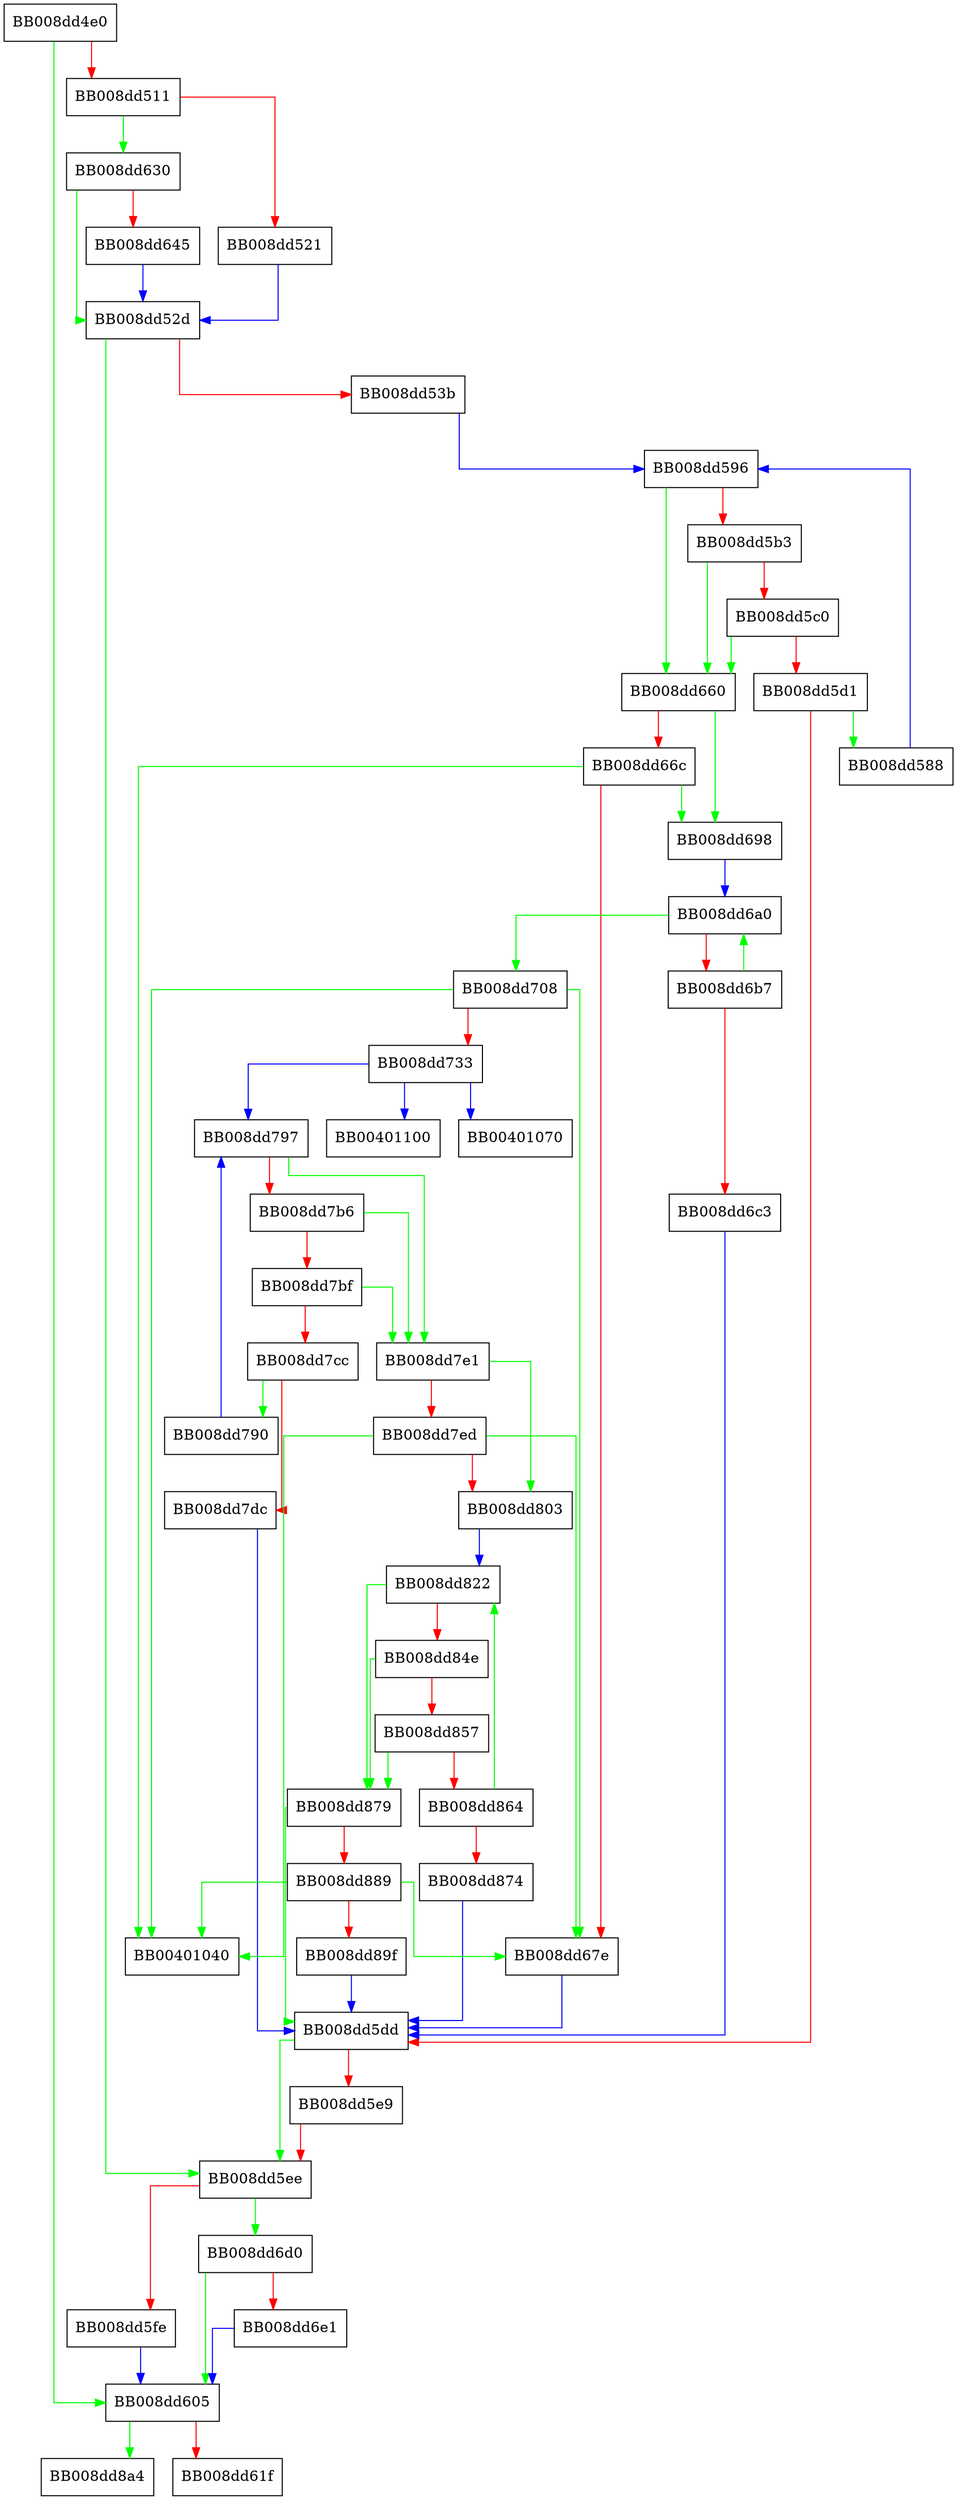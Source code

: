 digraph nrl_domainname {
  node [shape="box"];
  graph [splines=ortho];
  BB008dd4e0 -> BB008dd605 [color="green"];
  BB008dd4e0 -> BB008dd511 [color="red"];
  BB008dd511 -> BB008dd630 [color="green"];
  BB008dd511 -> BB008dd521 [color="red"];
  BB008dd521 -> BB008dd52d [color="blue"];
  BB008dd52d -> BB008dd5ee [color="green"];
  BB008dd52d -> BB008dd53b [color="red"];
  BB008dd53b -> BB008dd596 [color="blue"];
  BB008dd588 -> BB008dd596 [color="blue"];
  BB008dd596 -> BB008dd660 [color="green"];
  BB008dd596 -> BB008dd5b3 [color="red"];
  BB008dd5b3 -> BB008dd660 [color="green"];
  BB008dd5b3 -> BB008dd5c0 [color="red"];
  BB008dd5c0 -> BB008dd660 [color="green"];
  BB008dd5c0 -> BB008dd5d1 [color="red"];
  BB008dd5d1 -> BB008dd588 [color="green"];
  BB008dd5d1 -> BB008dd5dd [color="red"];
  BB008dd5dd -> BB008dd5ee [color="green"];
  BB008dd5dd -> BB008dd5e9 [color="red"];
  BB008dd5e9 -> BB008dd5ee [color="red"];
  BB008dd5ee -> BB008dd6d0 [color="green"];
  BB008dd5ee -> BB008dd5fe [color="red"];
  BB008dd5fe -> BB008dd605 [color="blue"];
  BB008dd605 -> BB008dd8a4 [color="green"];
  BB008dd605 -> BB008dd61f [color="red"];
  BB008dd630 -> BB008dd52d [color="green"];
  BB008dd630 -> BB008dd645 [color="red"];
  BB008dd645 -> BB008dd52d [color="blue"];
  BB008dd660 -> BB008dd698 [color="green"];
  BB008dd660 -> BB008dd66c [color="red"];
  BB008dd66c -> BB00401040 [color="green"];
  BB008dd66c -> BB008dd698 [color="green"];
  BB008dd66c -> BB008dd67e [color="red"];
  BB008dd67e -> BB008dd5dd [color="blue"];
  BB008dd698 -> BB008dd6a0 [color="blue"];
  BB008dd6a0 -> BB008dd708 [color="green"];
  BB008dd6a0 -> BB008dd6b7 [color="red"];
  BB008dd6b7 -> BB008dd6a0 [color="green"];
  BB008dd6b7 -> BB008dd6c3 [color="red"];
  BB008dd6c3 -> BB008dd5dd [color="blue"];
  BB008dd6d0 -> BB008dd605 [color="green"];
  BB008dd6d0 -> BB008dd6e1 [color="red"];
  BB008dd6e1 -> BB008dd605 [color="blue"];
  BB008dd708 -> BB00401040 [color="green"];
  BB008dd708 -> BB008dd67e [color="green"];
  BB008dd708 -> BB008dd733 [color="red"];
  BB008dd733 -> BB00401100 [color="blue"];
  BB008dd733 -> BB00401070 [color="blue"];
  BB008dd733 -> BB008dd797 [color="blue"];
  BB008dd790 -> BB008dd797 [color="blue"];
  BB008dd797 -> BB008dd7e1 [color="green"];
  BB008dd797 -> BB008dd7b6 [color="red"];
  BB008dd7b6 -> BB008dd7e1 [color="green"];
  BB008dd7b6 -> BB008dd7bf [color="red"];
  BB008dd7bf -> BB008dd7e1 [color="green"];
  BB008dd7bf -> BB008dd7cc [color="red"];
  BB008dd7cc -> BB008dd790 [color="green"];
  BB008dd7cc -> BB008dd7dc [color="red"];
  BB008dd7dc -> BB008dd5dd [color="blue"];
  BB008dd7e1 -> BB008dd803 [color="green"];
  BB008dd7e1 -> BB008dd7ed [color="red"];
  BB008dd7ed -> BB00401040 [color="green"];
  BB008dd7ed -> BB008dd67e [color="green"];
  BB008dd7ed -> BB008dd803 [color="red"];
  BB008dd803 -> BB008dd822 [color="blue"];
  BB008dd822 -> BB008dd879 [color="green"];
  BB008dd822 -> BB008dd84e [color="red"];
  BB008dd84e -> BB008dd879 [color="green"];
  BB008dd84e -> BB008dd857 [color="red"];
  BB008dd857 -> BB008dd879 [color="green"];
  BB008dd857 -> BB008dd864 [color="red"];
  BB008dd864 -> BB008dd822 [color="green"];
  BB008dd864 -> BB008dd874 [color="red"];
  BB008dd874 -> BB008dd5dd [color="blue"];
  BB008dd879 -> BB008dd5dd [color="green"];
  BB008dd879 -> BB008dd889 [color="red"];
  BB008dd889 -> BB00401040 [color="green"];
  BB008dd889 -> BB008dd67e [color="green"];
  BB008dd889 -> BB008dd89f [color="red"];
  BB008dd89f -> BB008dd5dd [color="blue"];
}